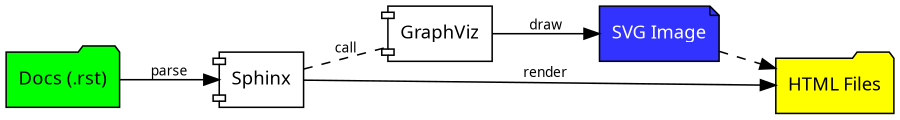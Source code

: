 digraph "sphinx-ext-graphviz" {
     size="6,8";
     rankdir="LR";
     graph [fontname="Verdana", fontsize="12"];
     node [fontname="Verdana", fontsize="12"];
     edge [fontname="Sans", fontsize="9"];

     sphinx [label="Sphinx", shape="component",
               href="https://www.sphinx-doc.org/",
               target="_blank"];
     dot [label="GraphViz", shape="component",
          href="https://www.graphviz.org/",
          target="_blank"];
     docs [label="Docs (.rst)", shape="folder",
          fillcolor=green, style=filled];
     svg_file [label="SVG Image", shape="note", fontcolor=white,
               fillcolor="#3333ff", style=filled];
     html_files [label="HTML Files", shape="folder",
          fillcolor=yellow, style=filled];

     docs -> sphinx [label=" parse "];
     sphinx -> dot [label=" call ", style=dashed, arrowhead=none];
     dot -> svg_file [label=" draw "];
     sphinx -> html_files [label=" render "];
     svg_file -> html_files [style=dashed];
}
